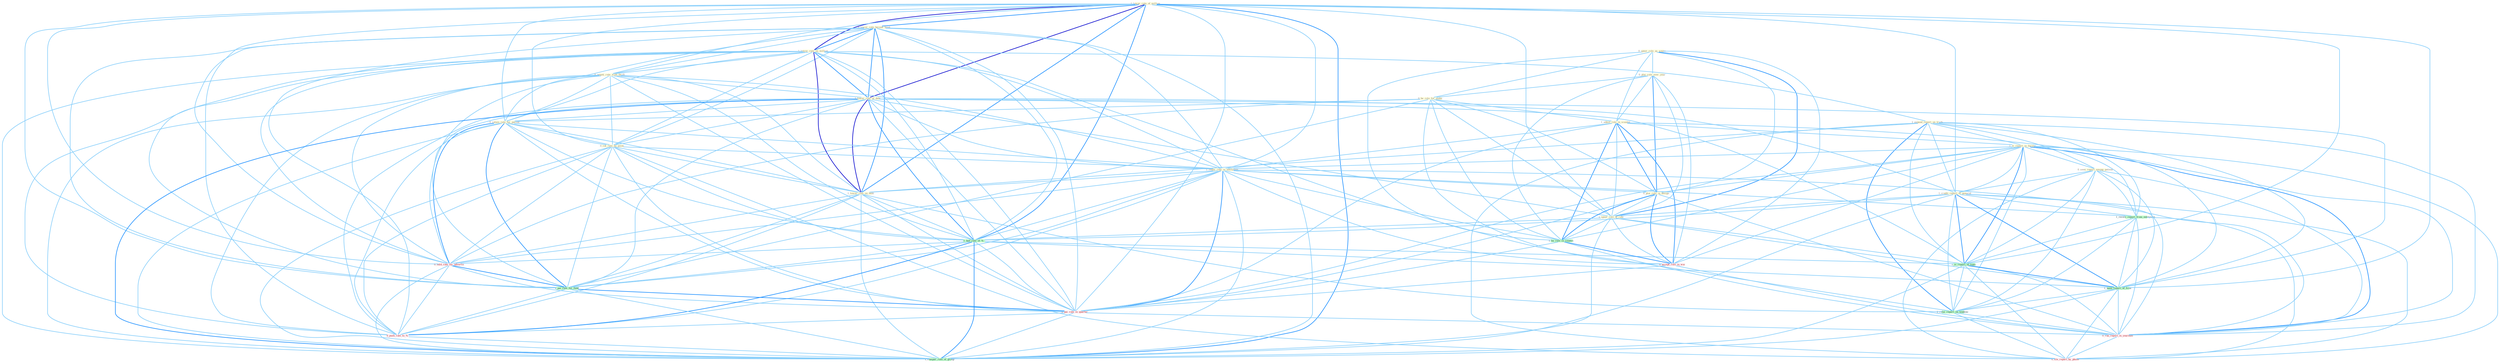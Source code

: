 Graph G{ 
    node
    [shape=polygon,style=filled,width=.5,height=.06,color="#BDFCC9",fixedsize=true,fontsize=4,
    fontcolor="#2f4f4f"];
    {node
    [color="#ffffe0", fontcolor="#8b7d6b"] "1_lower_rate_of_million " "0_lower_rate_becaus_level " "0_ignor_role_as_sourc " "0_plai_role_over_year " "0_be_role_for_make " "1_lower_rate_on_million " "1_expand_report_on_trade " "1_admit_role_in_scandal " "0_negoti_rate_with_thrift " "1_lower_rate_of_debt " "0_retain_rate_for_period " "0_cut_rate_by_point " "1_is_report_in_bureau " "1_reduc_rate_in_entitynam " "0_seen_report_among_patient " "1_credit_report_of_genocid " "0_plai_role_in_design " "1_lower_rate_on_debt " "1_ignor_role_of_rate "}
{node [color="#fff0f5", fontcolor="#b22222"] "0_hold_rate_for_advertis " "0_accept_role_in_wai " "0_pai_rate_in_quarter " "0_ran_report_in_yearnum " "0_push_rate_to_% " "0_file_report_by_phone "}
edge [color="#B0E2FF"];

	"1_lower_rate_of_million " -- "0_lower_rate_becaus_level " [w="2", color="#1e90ff" , len=0.8];
	"1_lower_rate_of_million " -- "1_lower_rate_on_million " [w="3", color="#0000cd" , len=0.6];
	"1_lower_rate_of_million " -- "0_negoti_rate_with_thrift " [w="1", color="#87cefa" ];
	"1_lower_rate_of_million " -- "1_lower_rate_of_debt " [w="3", color="#0000cd" , len=0.6];
	"1_lower_rate_of_million " -- "0_retain_rate_for_period " [w="1", color="#87cefa" ];
	"1_lower_rate_of_million " -- "0_cut_rate_by_point " [w="1", color="#87cefa" ];
	"1_lower_rate_of_million " -- "1_reduc_rate_in_entitynam " [w="1", color="#87cefa" ];
	"1_lower_rate_of_million " -- "1_credit_report_of_genocid " [w="1", color="#87cefa" ];
	"1_lower_rate_of_million " -- "1_lower_rate_on_debt " [w="2", color="#1e90ff" , len=0.8];
	"1_lower_rate_of_million " -- "1_ignor_role_of_rate " [w="1", color="#87cefa" ];
	"1_lower_rate_of_million " -- "1_had_rate_of_% " [w="2", color="#1e90ff" , len=0.8];
	"1_lower_rate_of_million " -- "1_is_report_of_topic " [w="1", color="#87cefa" ];
	"1_lower_rate_of_million " -- "0_hold_rate_for_advertis " [w="1", color="#87cefa" ];
	"1_lower_rate_of_million " -- "1_been_report_of_firm " [w="1", color="#87cefa" ];
	"1_lower_rate_of_million " -- "1_pai_rate_for_fund " [w="1", color="#87cefa" ];
	"1_lower_rate_of_million " -- "0_pai_rate_in_quarter " [w="1", color="#87cefa" ];
	"1_lower_rate_of_million " -- "0_push_rate_to_% " [w="1", color="#87cefa" ];
	"1_lower_rate_of_million " -- "1_compar_rate_of_group " [w="2", color="#1e90ff" , len=0.8];
	"0_lower_rate_becaus_level " -- "1_lower_rate_on_million " [w="2", color="#1e90ff" , len=0.8];
	"0_lower_rate_becaus_level " -- "0_negoti_rate_with_thrift " [w="1", color="#87cefa" ];
	"0_lower_rate_becaus_level " -- "1_lower_rate_of_debt " [w="2", color="#1e90ff" , len=0.8];
	"0_lower_rate_becaus_level " -- "0_retain_rate_for_period " [w="1", color="#87cefa" ];
	"0_lower_rate_becaus_level " -- "0_cut_rate_by_point " [w="1", color="#87cefa" ];
	"0_lower_rate_becaus_level " -- "1_reduc_rate_in_entitynam " [w="1", color="#87cefa" ];
	"0_lower_rate_becaus_level " -- "1_lower_rate_on_debt " [w="2", color="#1e90ff" , len=0.8];
	"0_lower_rate_becaus_level " -- "1_had_rate_of_% " [w="1", color="#87cefa" ];
	"0_lower_rate_becaus_level " -- "0_hold_rate_for_advertis " [w="1", color="#87cefa" ];
	"0_lower_rate_becaus_level " -- "1_pai_rate_for_fund " [w="1", color="#87cefa" ];
	"0_lower_rate_becaus_level " -- "0_pai_rate_in_quarter " [w="1", color="#87cefa" ];
	"0_lower_rate_becaus_level " -- "0_push_rate_to_% " [w="1", color="#87cefa" ];
	"0_lower_rate_becaus_level " -- "1_compar_rate_of_group " [w="1", color="#87cefa" ];
	"0_ignor_role_as_sourc " -- "0_plai_role_over_year " [w="1", color="#87cefa" ];
	"0_ignor_role_as_sourc " -- "0_be_role_for_make " [w="1", color="#87cefa" ];
	"0_ignor_role_as_sourc " -- "1_admit_role_in_scandal " [w="1", color="#87cefa" ];
	"0_ignor_role_as_sourc " -- "0_plai_role_in_design " [w="1", color="#87cefa" ];
	"0_ignor_role_as_sourc " -- "1_ignor_role_of_rate " [w="2", color="#1e90ff" , len=0.8];
	"0_ignor_role_as_sourc " -- "1_ha_role_in_countri " [w="1", color="#87cefa" ];
	"0_ignor_role_as_sourc " -- "0_accept_role_in_wai " [w="1", color="#87cefa" ];
	"0_plai_role_over_year " -- "0_be_role_for_make " [w="1", color="#87cefa" ];
	"0_plai_role_over_year " -- "1_admit_role_in_scandal " [w="1", color="#87cefa" ];
	"0_plai_role_over_year " -- "0_plai_role_in_design " [w="2", color="#1e90ff" , len=0.8];
	"0_plai_role_over_year " -- "1_ignor_role_of_rate " [w="1", color="#87cefa" ];
	"0_plai_role_over_year " -- "1_ha_role_in_countri " [w="1", color="#87cefa" ];
	"0_plai_role_over_year " -- "0_accept_role_in_wai " [w="1", color="#87cefa" ];
	"0_be_role_for_make " -- "1_admit_role_in_scandal " [w="1", color="#87cefa" ];
	"0_be_role_for_make " -- "0_retain_rate_for_period " [w="1", color="#87cefa" ];
	"0_be_role_for_make " -- "0_plai_role_in_design " [w="1", color="#87cefa" ];
	"0_be_role_for_make " -- "1_ignor_role_of_rate " [w="1", color="#87cefa" ];
	"0_be_role_for_make " -- "1_ha_role_in_countri " [w="1", color="#87cefa" ];
	"0_be_role_for_make " -- "0_hold_rate_for_advertis " [w="1", color="#87cefa" ];
	"0_be_role_for_make " -- "0_accept_role_in_wai " [w="1", color="#87cefa" ];
	"0_be_role_for_make " -- "1_pai_rate_for_fund " [w="1", color="#87cefa" ];
	"1_lower_rate_on_million " -- "1_expand_report_on_trade " [w="1", color="#87cefa" ];
	"1_lower_rate_on_million " -- "0_negoti_rate_with_thrift " [w="1", color="#87cefa" ];
	"1_lower_rate_on_million " -- "1_lower_rate_of_debt " [w="2", color="#1e90ff" , len=0.8];
	"1_lower_rate_on_million " -- "0_retain_rate_for_period " [w="1", color="#87cefa" ];
	"1_lower_rate_on_million " -- "0_cut_rate_by_point " [w="1", color="#87cefa" ];
	"1_lower_rate_on_million " -- "1_reduc_rate_in_entitynam " [w="1", color="#87cefa" ];
	"1_lower_rate_on_million " -- "1_lower_rate_on_debt " [w="3", color="#0000cd" , len=0.6];
	"1_lower_rate_on_million " -- "1_had_rate_of_% " [w="1", color="#87cefa" ];
	"1_lower_rate_on_million " -- "0_hold_rate_for_advertis " [w="1", color="#87cefa" ];
	"1_lower_rate_on_million " -- "1_pai_rate_for_fund " [w="1", color="#87cefa" ];
	"1_lower_rate_on_million " -- "0_pai_rate_in_quarter " [w="1", color="#87cefa" ];
	"1_lower_rate_on_million " -- "1_relai_report_on_tendenc " [w="1", color="#87cefa" ];
	"1_lower_rate_on_million " -- "0_push_rate_to_% " [w="1", color="#87cefa" ];
	"1_lower_rate_on_million " -- "1_compar_rate_of_group " [w="1", color="#87cefa" ];
	"1_expand_report_on_trade " -- "1_is_report_in_bureau " [w="1", color="#87cefa" ];
	"1_expand_report_on_trade " -- "0_seen_report_among_patient " [w="1", color="#87cefa" ];
	"1_expand_report_on_trade " -- "1_credit_report_of_genocid " [w="1", color="#87cefa" ];
	"1_expand_report_on_trade " -- "1_lower_rate_on_debt " [w="1", color="#87cefa" ];
	"1_expand_report_on_trade " -- "1_receiv_report_from_entitynam " [w="1", color="#87cefa" ];
	"1_expand_report_on_trade " -- "1_is_report_of_topic " [w="1", color="#87cefa" ];
	"1_expand_report_on_trade " -- "1_been_report_of_firm " [w="1", color="#87cefa" ];
	"1_expand_report_on_trade " -- "1_relai_report_on_tendenc " [w="2", color="#1e90ff" , len=0.8];
	"1_expand_report_on_trade " -- "0_ran_report_in_yearnum " [w="1", color="#87cefa" ];
	"1_expand_report_on_trade " -- "0_file_report_by_phone " [w="1", color="#87cefa" ];
	"1_admit_role_in_scandal " -- "1_is_report_in_bureau " [w="1", color="#87cefa" ];
	"1_admit_role_in_scandal " -- "1_reduc_rate_in_entitynam " [w="1", color="#87cefa" ];
	"1_admit_role_in_scandal " -- "0_plai_role_in_design " [w="2", color="#1e90ff" , len=0.8];
	"1_admit_role_in_scandal " -- "1_ignor_role_of_rate " [w="1", color="#87cefa" ];
	"1_admit_role_in_scandal " -- "1_ha_role_in_countri " [w="2", color="#1e90ff" , len=0.8];
	"1_admit_role_in_scandal " -- "0_accept_role_in_wai " [w="2", color="#1e90ff" , len=0.8];
	"1_admit_role_in_scandal " -- "0_pai_rate_in_quarter " [w="1", color="#87cefa" ];
	"1_admit_role_in_scandal " -- "0_ran_report_in_yearnum " [w="1", color="#87cefa" ];
	"0_negoti_rate_with_thrift " -- "1_lower_rate_of_debt " [w="1", color="#87cefa" ];
	"0_negoti_rate_with_thrift " -- "0_retain_rate_for_period " [w="1", color="#87cefa" ];
	"0_negoti_rate_with_thrift " -- "0_cut_rate_by_point " [w="1", color="#87cefa" ];
	"0_negoti_rate_with_thrift " -- "1_reduc_rate_in_entitynam " [w="1", color="#87cefa" ];
	"0_negoti_rate_with_thrift " -- "1_lower_rate_on_debt " [w="1", color="#87cefa" ];
	"0_negoti_rate_with_thrift " -- "1_had_rate_of_% " [w="1", color="#87cefa" ];
	"0_negoti_rate_with_thrift " -- "0_hold_rate_for_advertis " [w="1", color="#87cefa" ];
	"0_negoti_rate_with_thrift " -- "1_pai_rate_for_fund " [w="1", color="#87cefa" ];
	"0_negoti_rate_with_thrift " -- "0_pai_rate_in_quarter " [w="1", color="#87cefa" ];
	"0_negoti_rate_with_thrift " -- "0_push_rate_to_% " [w="1", color="#87cefa" ];
	"0_negoti_rate_with_thrift " -- "1_compar_rate_of_group " [w="1", color="#87cefa" ];
	"1_lower_rate_of_debt " -- "0_retain_rate_for_period " [w="1", color="#87cefa" ];
	"1_lower_rate_of_debt " -- "0_cut_rate_by_point " [w="1", color="#87cefa" ];
	"1_lower_rate_of_debt " -- "1_reduc_rate_in_entitynam " [w="1", color="#87cefa" ];
	"1_lower_rate_of_debt " -- "1_credit_report_of_genocid " [w="1", color="#87cefa" ];
	"1_lower_rate_of_debt " -- "1_lower_rate_on_debt " [w="3", color="#0000cd" , len=0.6];
	"1_lower_rate_of_debt " -- "1_ignor_role_of_rate " [w="1", color="#87cefa" ];
	"1_lower_rate_of_debt " -- "1_had_rate_of_% " [w="2", color="#1e90ff" , len=0.8];
	"1_lower_rate_of_debt " -- "1_is_report_of_topic " [w="1", color="#87cefa" ];
	"1_lower_rate_of_debt " -- "0_hold_rate_for_advertis " [w="1", color="#87cefa" ];
	"1_lower_rate_of_debt " -- "1_been_report_of_firm " [w="1", color="#87cefa" ];
	"1_lower_rate_of_debt " -- "1_pai_rate_for_fund " [w="1", color="#87cefa" ];
	"1_lower_rate_of_debt " -- "0_pai_rate_in_quarter " [w="1", color="#87cefa" ];
	"1_lower_rate_of_debt " -- "0_push_rate_to_% " [w="1", color="#87cefa" ];
	"1_lower_rate_of_debt " -- "1_compar_rate_of_group " [w="2", color="#1e90ff" , len=0.8];
	"0_retain_rate_for_period " -- "0_cut_rate_by_point " [w="1", color="#87cefa" ];
	"0_retain_rate_for_period " -- "1_reduc_rate_in_entitynam " [w="1", color="#87cefa" ];
	"0_retain_rate_for_period " -- "1_lower_rate_on_debt " [w="1", color="#87cefa" ];
	"0_retain_rate_for_period " -- "1_had_rate_of_% " [w="1", color="#87cefa" ];
	"0_retain_rate_for_period " -- "0_hold_rate_for_advertis " [w="2", color="#1e90ff" , len=0.8];
	"0_retain_rate_for_period " -- "1_pai_rate_for_fund " [w="2", color="#1e90ff" , len=0.8];
	"0_retain_rate_for_period " -- "0_pai_rate_in_quarter " [w="1", color="#87cefa" ];
	"0_retain_rate_for_period " -- "0_push_rate_to_% " [w="1", color="#87cefa" ];
	"0_retain_rate_for_period " -- "1_compar_rate_of_group " [w="1", color="#87cefa" ];
	"0_cut_rate_by_point " -- "1_reduc_rate_in_entitynam " [w="1", color="#87cefa" ];
	"0_cut_rate_by_point " -- "1_lower_rate_on_debt " [w="1", color="#87cefa" ];
	"0_cut_rate_by_point " -- "1_had_rate_of_% " [w="1", color="#87cefa" ];
	"0_cut_rate_by_point " -- "0_hold_rate_for_advertis " [w="1", color="#87cefa" ];
	"0_cut_rate_by_point " -- "1_pai_rate_for_fund " [w="1", color="#87cefa" ];
	"0_cut_rate_by_point " -- "0_pai_rate_in_quarter " [w="1", color="#87cefa" ];
	"0_cut_rate_by_point " -- "0_push_rate_to_% " [w="1", color="#87cefa" ];
	"0_cut_rate_by_point " -- "0_file_report_by_phone " [w="1", color="#87cefa" ];
	"0_cut_rate_by_point " -- "1_compar_rate_of_group " [w="1", color="#87cefa" ];
	"1_is_report_in_bureau " -- "1_reduc_rate_in_entitynam " [w="1", color="#87cefa" ];
	"1_is_report_in_bureau " -- "0_seen_report_among_patient " [w="1", color="#87cefa" ];
	"1_is_report_in_bureau " -- "1_credit_report_of_genocid " [w="1", color="#87cefa" ];
	"1_is_report_in_bureau " -- "0_plai_role_in_design " [w="1", color="#87cefa" ];
	"1_is_report_in_bureau " -- "1_ha_role_in_countri " [w="1", color="#87cefa" ];
	"1_is_report_in_bureau " -- "1_receiv_report_from_entitynam " [w="1", color="#87cefa" ];
	"1_is_report_in_bureau " -- "1_is_report_of_topic " [w="2", color="#1e90ff" , len=0.8];
	"1_is_report_in_bureau " -- "0_accept_role_in_wai " [w="1", color="#87cefa" ];
	"1_is_report_in_bureau " -- "1_been_report_of_firm " [w="1", color="#87cefa" ];
	"1_is_report_in_bureau " -- "0_pai_rate_in_quarter " [w="1", color="#87cefa" ];
	"1_is_report_in_bureau " -- "1_relai_report_on_tendenc " [w="1", color="#87cefa" ];
	"1_is_report_in_bureau " -- "0_ran_report_in_yearnum " [w="2", color="#1e90ff" , len=0.8];
	"1_is_report_in_bureau " -- "0_file_report_by_phone " [w="1", color="#87cefa" ];
	"1_reduc_rate_in_entitynam " -- "0_plai_role_in_design " [w="1", color="#87cefa" ];
	"1_reduc_rate_in_entitynam " -- "1_lower_rate_on_debt " [w="1", color="#87cefa" ];
	"1_reduc_rate_in_entitynam " -- "1_had_rate_of_% " [w="1", color="#87cefa" ];
	"1_reduc_rate_in_entitynam " -- "1_ha_role_in_countri " [w="1", color="#87cefa" ];
	"1_reduc_rate_in_entitynam " -- "1_receiv_report_from_entitynam " [w="1", color="#87cefa" ];
	"1_reduc_rate_in_entitynam " -- "0_hold_rate_for_advertis " [w="1", color="#87cefa" ];
	"1_reduc_rate_in_entitynam " -- "0_accept_role_in_wai " [w="1", color="#87cefa" ];
	"1_reduc_rate_in_entitynam " -- "1_pai_rate_for_fund " [w="1", color="#87cefa" ];
	"1_reduc_rate_in_entitynam " -- "0_pai_rate_in_quarter " [w="2", color="#1e90ff" , len=0.8];
	"1_reduc_rate_in_entitynam " -- "0_ran_report_in_yearnum " [w="1", color="#87cefa" ];
	"1_reduc_rate_in_entitynam " -- "0_push_rate_to_% " [w="1", color="#87cefa" ];
	"1_reduc_rate_in_entitynam " -- "1_compar_rate_of_group " [w="1", color="#87cefa" ];
	"0_seen_report_among_patient " -- "1_credit_report_of_genocid " [w="1", color="#87cefa" ];
	"0_seen_report_among_patient " -- "1_receiv_report_from_entitynam " [w="1", color="#87cefa" ];
	"0_seen_report_among_patient " -- "1_is_report_of_topic " [w="1", color="#87cefa" ];
	"0_seen_report_among_patient " -- "1_been_report_of_firm " [w="1", color="#87cefa" ];
	"0_seen_report_among_patient " -- "1_relai_report_on_tendenc " [w="1", color="#87cefa" ];
	"0_seen_report_among_patient " -- "0_ran_report_in_yearnum " [w="1", color="#87cefa" ];
	"0_seen_report_among_patient " -- "0_file_report_by_phone " [w="1", color="#87cefa" ];
	"1_credit_report_of_genocid " -- "1_ignor_role_of_rate " [w="1", color="#87cefa" ];
	"1_credit_report_of_genocid " -- "1_had_rate_of_% " [w="1", color="#87cefa" ];
	"1_credit_report_of_genocid " -- "1_receiv_report_from_entitynam " [w="1", color="#87cefa" ];
	"1_credit_report_of_genocid " -- "1_is_report_of_topic " [w="2", color="#1e90ff" , len=0.8];
	"1_credit_report_of_genocid " -- "1_been_report_of_firm " [w="2", color="#1e90ff" , len=0.8];
	"1_credit_report_of_genocid " -- "1_relai_report_on_tendenc " [w="1", color="#87cefa" ];
	"1_credit_report_of_genocid " -- "0_ran_report_in_yearnum " [w="1", color="#87cefa" ];
	"1_credit_report_of_genocid " -- "0_file_report_by_phone " [w="1", color="#87cefa" ];
	"1_credit_report_of_genocid " -- "1_compar_rate_of_group " [w="1", color="#87cefa" ];
	"0_plai_role_in_design " -- "1_ignor_role_of_rate " [w="1", color="#87cefa" ];
	"0_plai_role_in_design " -- "1_ha_role_in_countri " [w="2", color="#1e90ff" , len=0.8];
	"0_plai_role_in_design " -- "0_accept_role_in_wai " [w="2", color="#1e90ff" , len=0.8];
	"0_plai_role_in_design " -- "0_pai_rate_in_quarter " [w="1", color="#87cefa" ];
	"0_plai_role_in_design " -- "0_ran_report_in_yearnum " [w="1", color="#87cefa" ];
	"1_lower_rate_on_debt " -- "1_had_rate_of_% " [w="1", color="#87cefa" ];
	"1_lower_rate_on_debt " -- "0_hold_rate_for_advertis " [w="1", color="#87cefa" ];
	"1_lower_rate_on_debt " -- "1_pai_rate_for_fund " [w="1", color="#87cefa" ];
	"1_lower_rate_on_debt " -- "0_pai_rate_in_quarter " [w="1", color="#87cefa" ];
	"1_lower_rate_on_debt " -- "1_relai_report_on_tendenc " [w="1", color="#87cefa" ];
	"1_lower_rate_on_debt " -- "0_push_rate_to_% " [w="1", color="#87cefa" ];
	"1_lower_rate_on_debt " -- "1_compar_rate_of_group " [w="1", color="#87cefa" ];
	"1_ignor_role_of_rate " -- "1_had_rate_of_% " [w="1", color="#87cefa" ];
	"1_ignor_role_of_rate " -- "1_ha_role_in_countri " [w="1", color="#87cefa" ];
	"1_ignor_role_of_rate " -- "1_is_report_of_topic " [w="1", color="#87cefa" ];
	"1_ignor_role_of_rate " -- "0_accept_role_in_wai " [w="1", color="#87cefa" ];
	"1_ignor_role_of_rate " -- "1_been_report_of_firm " [w="1", color="#87cefa" ];
	"1_ignor_role_of_rate " -- "1_compar_rate_of_group " [w="1", color="#87cefa" ];
	"1_had_rate_of_% " -- "1_is_report_of_topic " [w="1", color="#87cefa" ];
	"1_had_rate_of_% " -- "0_hold_rate_for_advertis " [w="1", color="#87cefa" ];
	"1_had_rate_of_% " -- "1_been_report_of_firm " [w="1", color="#87cefa" ];
	"1_had_rate_of_% " -- "1_pai_rate_for_fund " [w="1", color="#87cefa" ];
	"1_had_rate_of_% " -- "0_pai_rate_in_quarter " [w="1", color="#87cefa" ];
	"1_had_rate_of_% " -- "0_push_rate_to_% " [w="2", color="#1e90ff" , len=0.8];
	"1_had_rate_of_% " -- "1_compar_rate_of_group " [w="2", color="#1e90ff" , len=0.8];
	"1_ha_role_in_countri " -- "0_accept_role_in_wai " [w="2", color="#1e90ff" , len=0.8];
	"1_ha_role_in_countri " -- "0_pai_rate_in_quarter " [w="1", color="#87cefa" ];
	"1_ha_role_in_countri " -- "0_ran_report_in_yearnum " [w="1", color="#87cefa" ];
	"1_receiv_report_from_entitynam " -- "1_is_report_of_topic " [w="1", color="#87cefa" ];
	"1_receiv_report_from_entitynam " -- "1_been_report_of_firm " [w="1", color="#87cefa" ];
	"1_receiv_report_from_entitynam " -- "1_relai_report_on_tendenc " [w="1", color="#87cefa" ];
	"1_receiv_report_from_entitynam " -- "0_ran_report_in_yearnum " [w="1", color="#87cefa" ];
	"1_receiv_report_from_entitynam " -- "0_file_report_by_phone " [w="1", color="#87cefa" ];
	"1_is_report_of_topic " -- "1_been_report_of_firm " [w="2", color="#1e90ff" , len=0.8];
	"1_is_report_of_topic " -- "1_relai_report_on_tendenc " [w="1", color="#87cefa" ];
	"1_is_report_of_topic " -- "0_ran_report_in_yearnum " [w="1", color="#87cefa" ];
	"1_is_report_of_topic " -- "0_file_report_by_phone " [w="1", color="#87cefa" ];
	"1_is_report_of_topic " -- "1_compar_rate_of_group " [w="1", color="#87cefa" ];
	"0_hold_rate_for_advertis " -- "1_pai_rate_for_fund " [w="2", color="#1e90ff" , len=0.8];
	"0_hold_rate_for_advertis " -- "0_pai_rate_in_quarter " [w="1", color="#87cefa" ];
	"0_hold_rate_for_advertis " -- "0_push_rate_to_% " [w="1", color="#87cefa" ];
	"0_hold_rate_for_advertis " -- "1_compar_rate_of_group " [w="1", color="#87cefa" ];
	"0_accept_role_in_wai " -- "0_pai_rate_in_quarter " [w="1", color="#87cefa" ];
	"0_accept_role_in_wai " -- "0_ran_report_in_yearnum " [w="1", color="#87cefa" ];
	"1_been_report_of_firm " -- "1_relai_report_on_tendenc " [w="1", color="#87cefa" ];
	"1_been_report_of_firm " -- "0_ran_report_in_yearnum " [w="1", color="#87cefa" ];
	"1_been_report_of_firm " -- "0_file_report_by_phone " [w="1", color="#87cefa" ];
	"1_been_report_of_firm " -- "1_compar_rate_of_group " [w="1", color="#87cefa" ];
	"1_pai_rate_for_fund " -- "0_pai_rate_in_quarter " [w="2", color="#1e90ff" , len=0.8];
	"1_pai_rate_for_fund " -- "0_push_rate_to_% " [w="1", color="#87cefa" ];
	"1_pai_rate_for_fund " -- "1_compar_rate_of_group " [w="1", color="#87cefa" ];
	"0_pai_rate_in_quarter " -- "0_ran_report_in_yearnum " [w="1", color="#87cefa" ];
	"0_pai_rate_in_quarter " -- "0_push_rate_to_% " [w="1", color="#87cefa" ];
	"0_pai_rate_in_quarter " -- "1_compar_rate_of_group " [w="1", color="#87cefa" ];
	"1_relai_report_on_tendenc " -- "0_ran_report_in_yearnum " [w="1", color="#87cefa" ];
	"1_relai_report_on_tendenc " -- "0_file_report_by_phone " [w="1", color="#87cefa" ];
	"0_ran_report_in_yearnum " -- "0_file_report_by_phone " [w="1", color="#87cefa" ];
	"0_push_rate_to_% " -- "1_compar_rate_of_group " [w="1", color="#87cefa" ];
}